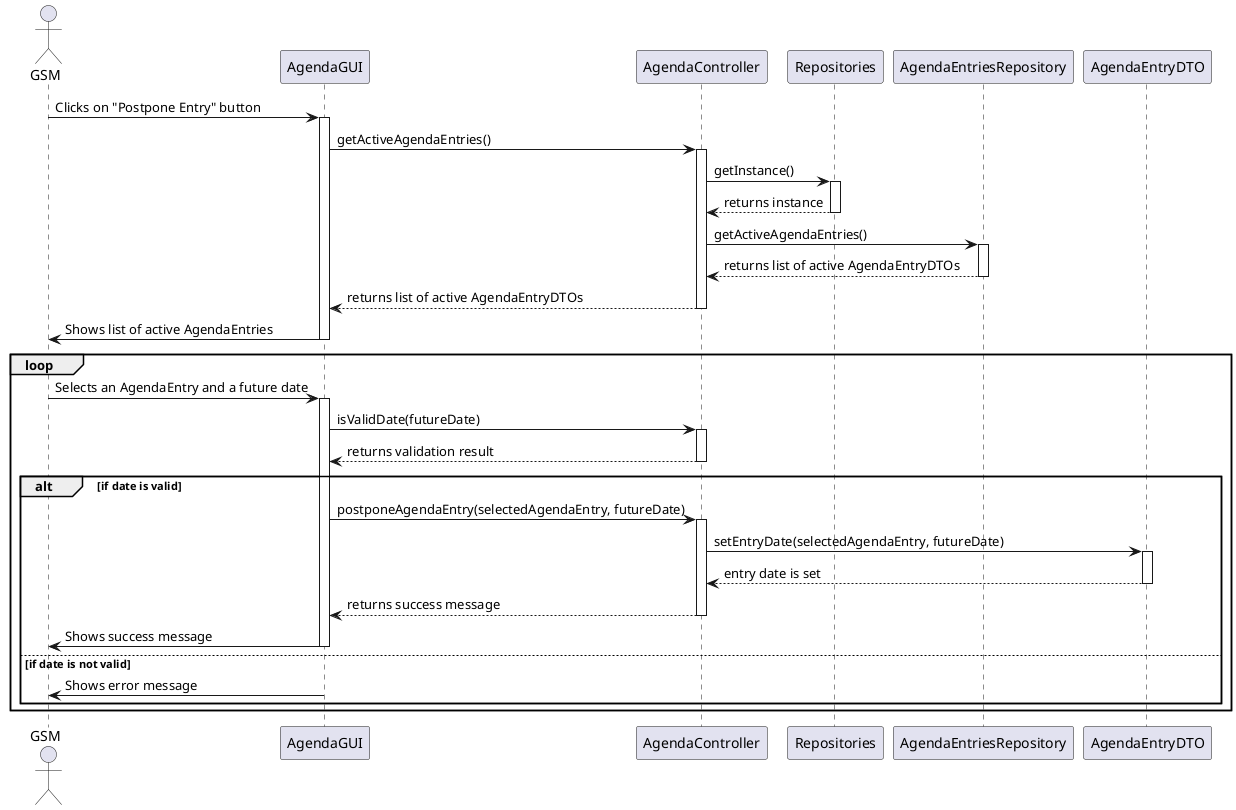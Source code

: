 @startuml
actor "GSM" as gsm
participant "AgendaGUI" as gui
participant "AgendaController" as controller
participant "Repositories" as repositories
participant "AgendaEntriesRepository" as entriesRepo
participant "AgendaEntryDTO" as entryDTO

gsm -> gui : Clicks on "Postpone Entry" button
activate gui
gui -> controller : getActiveAgendaEntries()
activate controller
controller -> repositories : getInstance()
activate repositories
repositories --> controller : returns instance
deactivate repositories
controller -> entriesRepo : getActiveAgendaEntries()
activate entriesRepo
entriesRepo --> controller : returns list of active AgendaEntryDTOs
deactivate entriesRepo
controller --> gui : returns list of active AgendaEntryDTOs
deactivate controller
gui -> gsm : Shows list of active AgendaEntries
deactivate gui
loop
    gsm -> gui : Selects an AgendaEntry and a future date
    activate gui
    gui -> controller : isValidDate(futureDate)
    activate controller
    controller --> gui : returns validation result
    deactivate controller
    alt if date is valid
        gui -> controller : postponeAgendaEntry(selectedAgendaEntry, futureDate)
        activate controller
        controller -> entryDTO : setEntryDate(selectedAgendaEntry, futureDate)
        activate entryDTO
        entryDTO --> controller : entry date is set
        deactivate entryDTO
        controller --> gui : returns success message
        deactivate controller
        gui -> gsm : Shows success message
        deactivate gui
    else if date is not valid
        gui -> gsm : Shows error message
    end
end
@enduml
